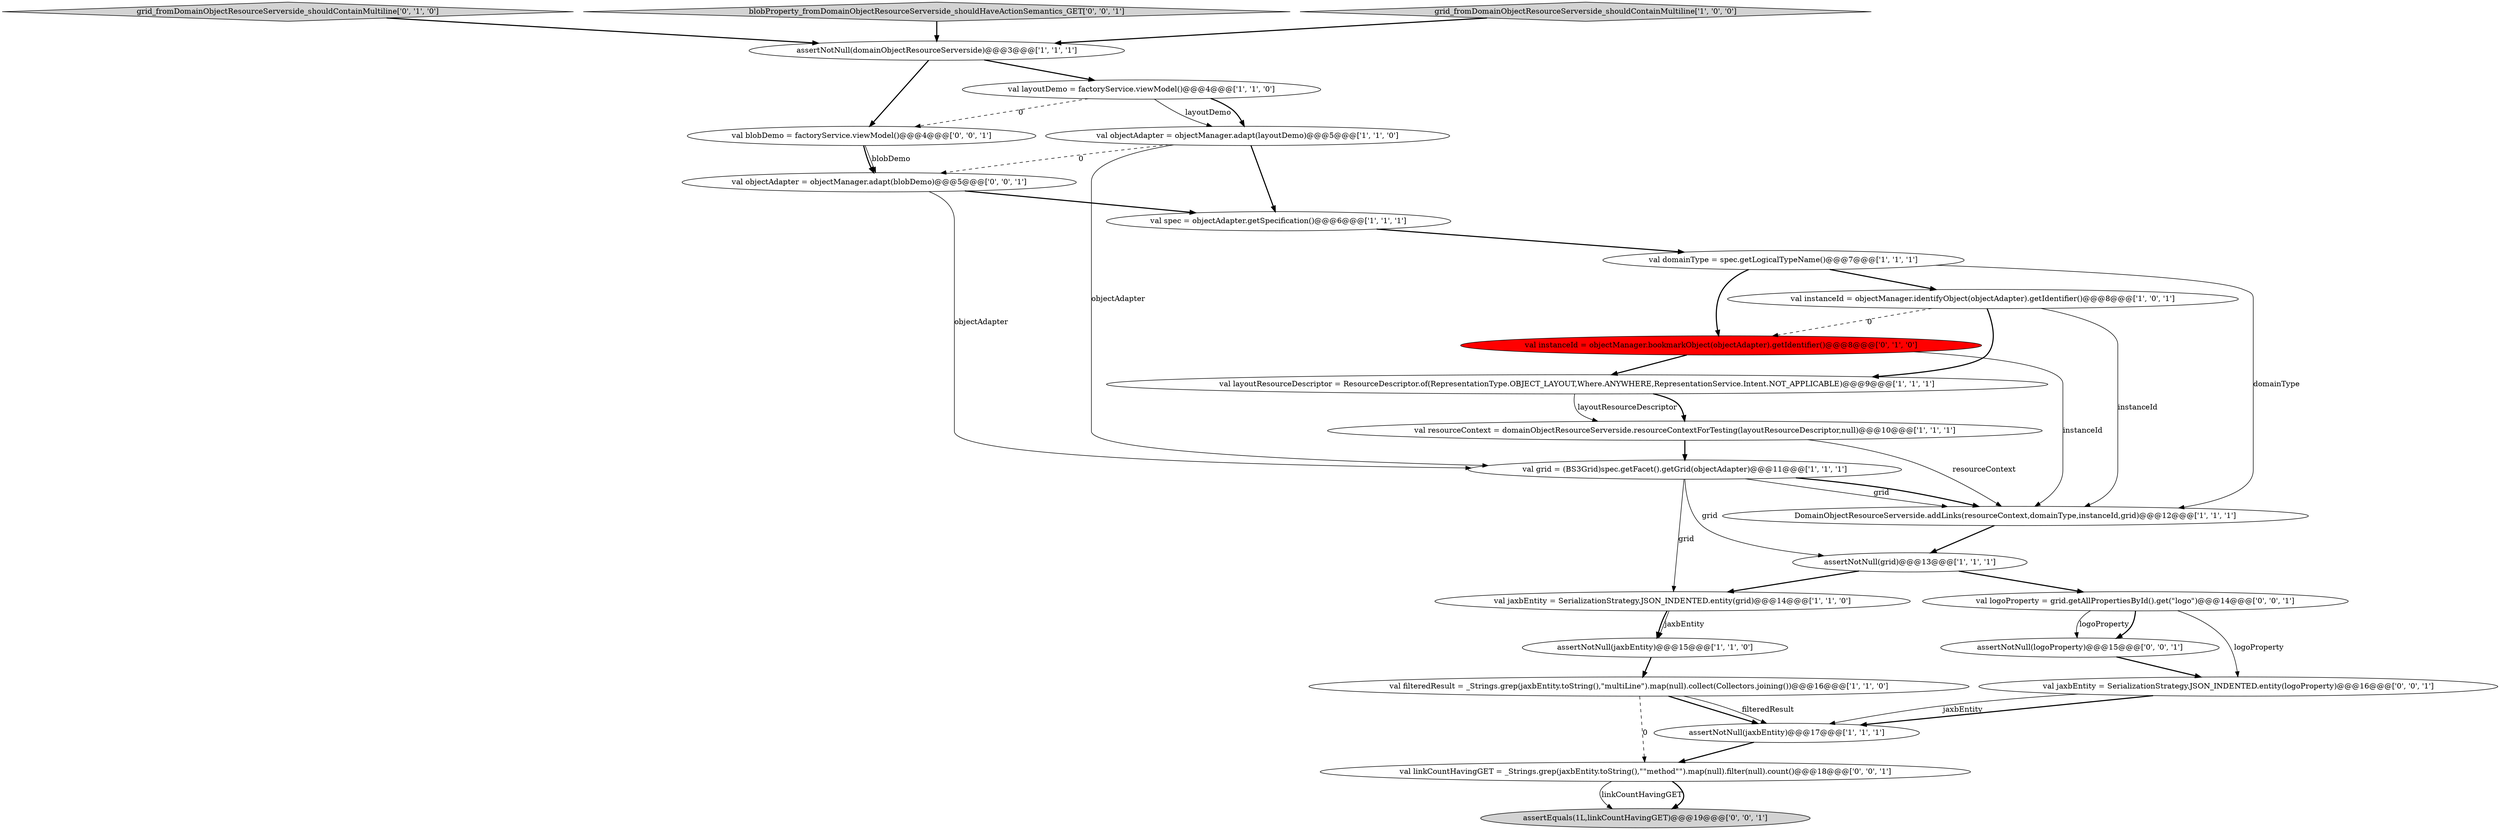 digraph {
17 [style = filled, label = "grid_fromDomainObjectResourceServerside_shouldContainMultiline['0', '1', '0']", fillcolor = lightgray, shape = diamond image = "AAA0AAABBB2BBB"];
8 [style = filled, label = "DomainObjectResourceServerside.addLinks(resourceContext,domainType,instanceId,grid)@@@12@@@['1', '1', '1']", fillcolor = white, shape = ellipse image = "AAA0AAABBB1BBB"];
18 [style = filled, label = "assertNotNull(logoProperty)@@@15@@@['0', '0', '1']", fillcolor = white, shape = ellipse image = "AAA0AAABBB3BBB"];
13 [style = filled, label = "val instanceId = objectManager.identifyObject(objectAdapter).getIdentifier()@@@8@@@['1', '0', '1']", fillcolor = white, shape = ellipse image = "AAA0AAABBB1BBB"];
19 [style = filled, label = "val linkCountHavingGET = _Strings.grep(jaxbEntity.toString(),\"\"method\"\").map(null).filter(null).count()@@@18@@@['0', '0', '1']", fillcolor = white, shape = ellipse image = "AAA0AAABBB3BBB"];
11 [style = filled, label = "val filteredResult = _Strings.grep(jaxbEntity.toString(),\"multiLine\").map(null).collect(Collectors.joining())@@@16@@@['1', '1', '0']", fillcolor = white, shape = ellipse image = "AAA0AAABBB1BBB"];
0 [style = filled, label = "val spec = objectAdapter.getSpecification()@@@6@@@['1', '1', '1']", fillcolor = white, shape = ellipse image = "AAA0AAABBB1BBB"];
14 [style = filled, label = "val layoutResourceDescriptor = ResourceDescriptor.of(RepresentationType.OBJECT_LAYOUT,Where.ANYWHERE,RepresentationService.Intent.NOT_APPLICABLE)@@@9@@@['1', '1', '1']", fillcolor = white, shape = ellipse image = "AAA0AAABBB1BBB"];
5 [style = filled, label = "val jaxbEntity = SerializationStrategy.JSON_INDENTED.entity(grid)@@@14@@@['1', '1', '0']", fillcolor = white, shape = ellipse image = "AAA0AAABBB1BBB"];
3 [style = filled, label = "assertNotNull(jaxbEntity)@@@15@@@['1', '1', '0']", fillcolor = white, shape = ellipse image = "AAA0AAABBB1BBB"];
22 [style = filled, label = "blobProperty_fromDomainObjectResourceServerside_shouldHaveActionSemantics_GET['0', '0', '1']", fillcolor = lightgray, shape = diamond image = "AAA0AAABBB3BBB"];
4 [style = filled, label = "val grid = (BS3Grid)spec.getFacet().getGrid(objectAdapter)@@@11@@@['1', '1', '1']", fillcolor = white, shape = ellipse image = "AAA0AAABBB1BBB"];
1 [style = filled, label = "val domainType = spec.getLogicalTypeName()@@@7@@@['1', '1', '1']", fillcolor = white, shape = ellipse image = "AAA0AAABBB1BBB"];
24 [style = filled, label = "val logoProperty = grid.getAllPropertiesById().get(\"logo\")@@@14@@@['0', '0', '1']", fillcolor = white, shape = ellipse image = "AAA0AAABBB3BBB"];
16 [style = filled, label = "val instanceId = objectManager.bookmarkObject(objectAdapter).getIdentifier()@@@8@@@['0', '1', '0']", fillcolor = red, shape = ellipse image = "AAA1AAABBB2BBB"];
15 [style = filled, label = "assertNotNull(jaxbEntity)@@@17@@@['1', '1', '1']", fillcolor = white, shape = ellipse image = "AAA0AAABBB1BBB"];
10 [style = filled, label = "assertNotNull(domainObjectResourceServerside)@@@3@@@['1', '1', '1']", fillcolor = white, shape = ellipse image = "AAA0AAABBB1BBB"];
12 [style = filled, label = "grid_fromDomainObjectResourceServerside_shouldContainMultiline['1', '0', '0']", fillcolor = lightgray, shape = diamond image = "AAA0AAABBB1BBB"];
20 [style = filled, label = "val objectAdapter = objectManager.adapt(blobDemo)@@@5@@@['0', '0', '1']", fillcolor = white, shape = ellipse image = "AAA0AAABBB3BBB"];
6 [style = filled, label = "val layoutDemo = factoryService.viewModel()@@@4@@@['1', '1', '0']", fillcolor = white, shape = ellipse image = "AAA0AAABBB1BBB"];
7 [style = filled, label = "val objectAdapter = objectManager.adapt(layoutDemo)@@@5@@@['1', '1', '0']", fillcolor = white, shape = ellipse image = "AAA0AAABBB1BBB"];
25 [style = filled, label = "val blobDemo = factoryService.viewModel()@@@4@@@['0', '0', '1']", fillcolor = white, shape = ellipse image = "AAA0AAABBB3BBB"];
9 [style = filled, label = "val resourceContext = domainObjectResourceServerside.resourceContextForTesting(layoutResourceDescriptor,null)@@@10@@@['1', '1', '1']", fillcolor = white, shape = ellipse image = "AAA0AAABBB1BBB"];
21 [style = filled, label = "assertEquals(1L,linkCountHavingGET)@@@19@@@['0', '0', '1']", fillcolor = lightgray, shape = ellipse image = "AAA0AAABBB3BBB"];
2 [style = filled, label = "assertNotNull(grid)@@@13@@@['1', '1', '1']", fillcolor = white, shape = ellipse image = "AAA0AAABBB1BBB"];
23 [style = filled, label = "val jaxbEntity = SerializationStrategy.JSON_INDENTED.entity(logoProperty)@@@16@@@['0', '0', '1']", fillcolor = white, shape = ellipse image = "AAA0AAABBB3BBB"];
16->8 [style = solid, label="instanceId"];
5->3 [style = bold, label=""];
17->10 [style = bold, label=""];
4->2 [style = solid, label="grid"];
24->18 [style = solid, label="logoProperty"];
18->23 [style = bold, label=""];
24->23 [style = solid, label="logoProperty"];
4->8 [style = solid, label="grid"];
9->4 [style = bold, label=""];
7->4 [style = solid, label="objectAdapter"];
20->0 [style = bold, label=""];
25->20 [style = solid, label="blobDemo"];
23->15 [style = bold, label=""];
3->11 [style = bold, label=""];
4->5 [style = solid, label="grid"];
7->20 [style = dashed, label="0"];
7->0 [style = bold, label=""];
19->21 [style = solid, label="linkCountHavingGET"];
6->7 [style = solid, label="layoutDemo"];
14->9 [style = solid, label="layoutResourceDescriptor"];
15->19 [style = bold, label=""];
20->4 [style = solid, label="objectAdapter"];
24->18 [style = bold, label=""];
1->8 [style = solid, label="domainType"];
1->13 [style = bold, label=""];
10->6 [style = bold, label=""];
9->8 [style = solid, label="resourceContext"];
11->15 [style = bold, label=""];
23->15 [style = solid, label="jaxbEntity"];
5->3 [style = solid, label="jaxbEntity"];
25->20 [style = bold, label=""];
12->10 [style = bold, label=""];
6->25 [style = dashed, label="0"];
8->2 [style = bold, label=""];
10->25 [style = bold, label=""];
11->19 [style = dashed, label="0"];
1->16 [style = bold, label=""];
0->1 [style = bold, label=""];
22->10 [style = bold, label=""];
13->16 [style = dashed, label="0"];
4->8 [style = bold, label=""];
16->14 [style = bold, label=""];
14->9 [style = bold, label=""];
11->15 [style = solid, label="filteredResult"];
2->24 [style = bold, label=""];
6->7 [style = bold, label=""];
13->14 [style = bold, label=""];
2->5 [style = bold, label=""];
13->8 [style = solid, label="instanceId"];
19->21 [style = bold, label=""];
}
